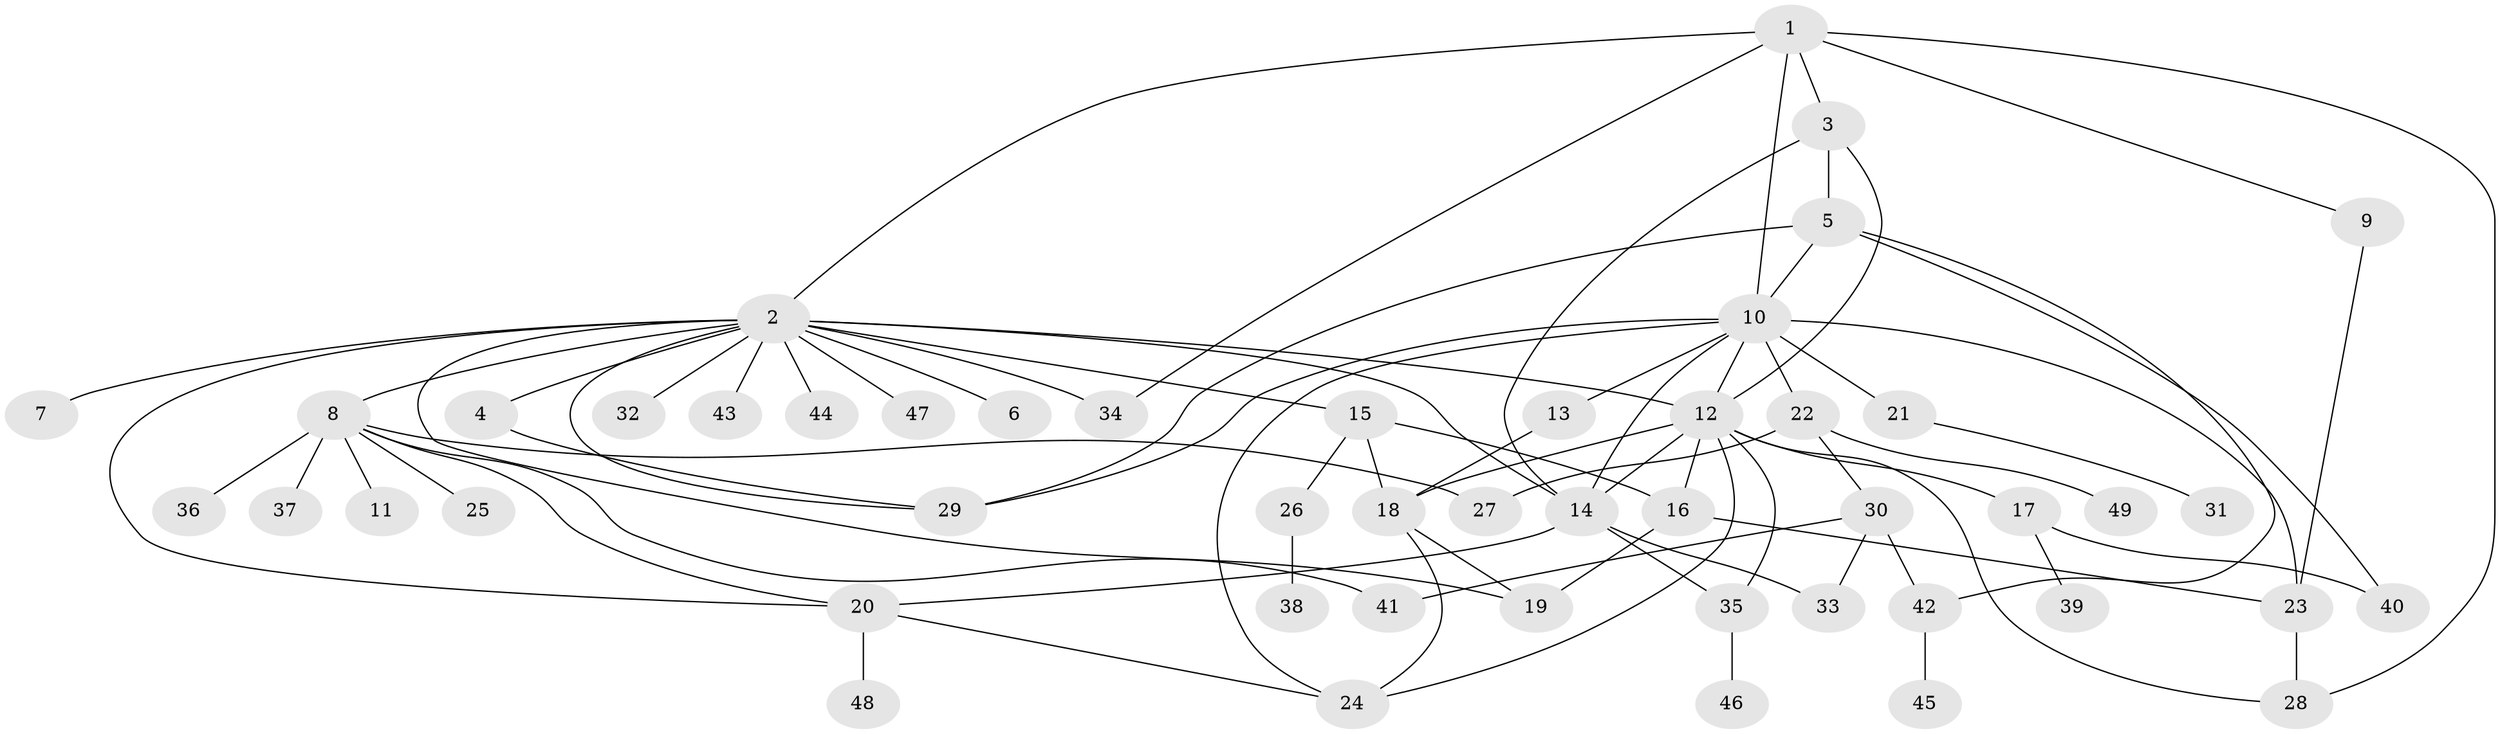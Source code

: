 // original degree distribution, {7: 0.020618556701030927, 17: 0.010309278350515464, 3: 0.1134020618556701, 1: 0.4742268041237113, 9: 0.010309278350515464, 12: 0.010309278350515464, 2: 0.2268041237113402, 25: 0.010309278350515464, 5: 0.041237113402061855, 4: 0.05154639175257732, 6: 0.030927835051546393}
// Generated by graph-tools (version 1.1) at 2025/35/03/09/25 02:35:43]
// undirected, 49 vertices, 78 edges
graph export_dot {
graph [start="1"]
  node [color=gray90,style=filled];
  1;
  2;
  3;
  4;
  5;
  6;
  7;
  8;
  9;
  10;
  11;
  12;
  13;
  14;
  15;
  16;
  17;
  18;
  19;
  20;
  21;
  22;
  23;
  24;
  25;
  26;
  27;
  28;
  29;
  30;
  31;
  32;
  33;
  34;
  35;
  36;
  37;
  38;
  39;
  40;
  41;
  42;
  43;
  44;
  45;
  46;
  47;
  48;
  49;
  1 -- 2 [weight=1.0];
  1 -- 3 [weight=1.0];
  1 -- 9 [weight=1.0];
  1 -- 10 [weight=1.0];
  1 -- 28 [weight=1.0];
  1 -- 34 [weight=1.0];
  2 -- 4 [weight=1.0];
  2 -- 6 [weight=1.0];
  2 -- 7 [weight=1.0];
  2 -- 8 [weight=1.0];
  2 -- 12 [weight=1.0];
  2 -- 14 [weight=1.0];
  2 -- 15 [weight=1.0];
  2 -- 19 [weight=1.0];
  2 -- 20 [weight=1.0];
  2 -- 29 [weight=1.0];
  2 -- 32 [weight=1.0];
  2 -- 34 [weight=1.0];
  2 -- 43 [weight=1.0];
  2 -- 44 [weight=1.0];
  2 -- 47 [weight=1.0];
  3 -- 5 [weight=3.0];
  3 -- 12 [weight=1.0];
  3 -- 14 [weight=1.0];
  4 -- 29 [weight=1.0];
  5 -- 10 [weight=1.0];
  5 -- 29 [weight=1.0];
  5 -- 40 [weight=1.0];
  5 -- 42 [weight=1.0];
  8 -- 11 [weight=1.0];
  8 -- 20 [weight=1.0];
  8 -- 25 [weight=1.0];
  8 -- 27 [weight=1.0];
  8 -- 36 [weight=1.0];
  8 -- 37 [weight=1.0];
  8 -- 41 [weight=1.0];
  9 -- 23 [weight=1.0];
  10 -- 12 [weight=1.0];
  10 -- 13 [weight=1.0];
  10 -- 14 [weight=1.0];
  10 -- 21 [weight=2.0];
  10 -- 22 [weight=1.0];
  10 -- 23 [weight=1.0];
  10 -- 24 [weight=1.0];
  10 -- 29 [weight=1.0];
  12 -- 14 [weight=13.0];
  12 -- 16 [weight=1.0];
  12 -- 17 [weight=1.0];
  12 -- 18 [weight=1.0];
  12 -- 24 [weight=1.0];
  12 -- 28 [weight=1.0];
  12 -- 35 [weight=1.0];
  13 -- 18 [weight=1.0];
  14 -- 20 [weight=1.0];
  14 -- 33 [weight=1.0];
  14 -- 35 [weight=1.0];
  15 -- 16 [weight=1.0];
  15 -- 18 [weight=1.0];
  15 -- 26 [weight=1.0];
  16 -- 19 [weight=1.0];
  16 -- 23 [weight=1.0];
  17 -- 39 [weight=1.0];
  17 -- 40 [weight=1.0];
  18 -- 19 [weight=1.0];
  18 -- 24 [weight=1.0];
  20 -- 24 [weight=1.0];
  20 -- 48 [weight=1.0];
  21 -- 31 [weight=1.0];
  22 -- 27 [weight=1.0];
  22 -- 30 [weight=1.0];
  22 -- 49 [weight=1.0];
  23 -- 28 [weight=1.0];
  26 -- 38 [weight=1.0];
  30 -- 33 [weight=2.0];
  30 -- 41 [weight=1.0];
  30 -- 42 [weight=1.0];
  35 -- 46 [weight=1.0];
  42 -- 45 [weight=1.0];
}
